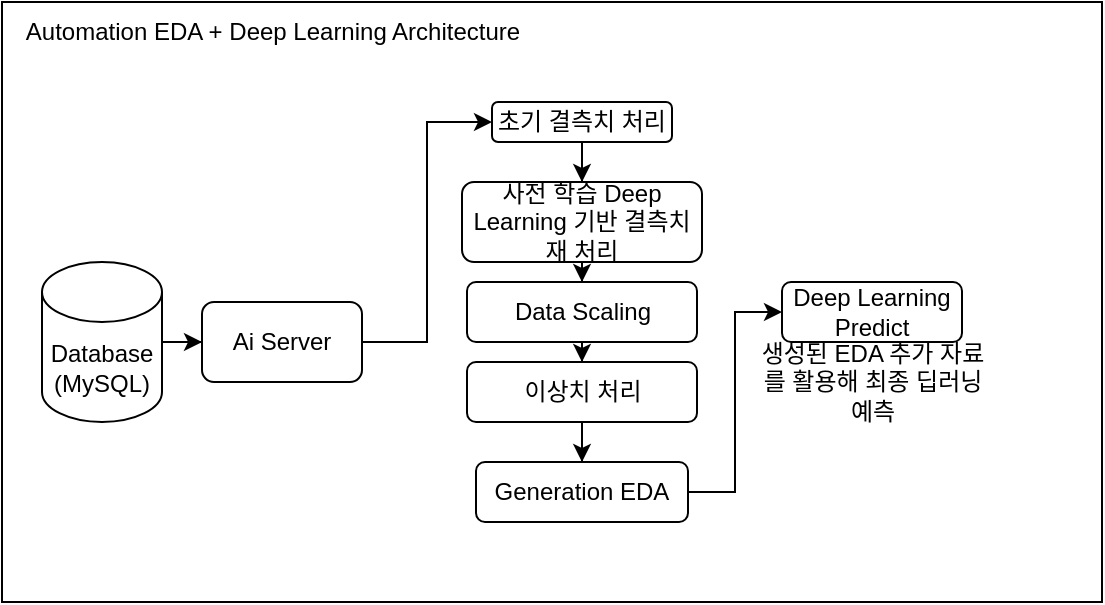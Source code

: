 <mxfile version="26.2.5">
  <diagram name="페이지-1" id="38zYhFKxZBwkpCwip8eT">
    <mxGraphModel dx="654" dy="394" grid="1" gridSize="10" guides="1" tooltips="1" connect="1" arrows="1" fold="1" page="1" pageScale="1" pageWidth="827" pageHeight="1169" math="0" shadow="0">
      <root>
        <mxCell id="0" />
        <mxCell id="1" parent="0" />
        <mxCell id="eCZhi4n0righIeJiYxFv-3" value="" style="rounded=0;whiteSpace=wrap;html=1;" vertex="1" parent="1">
          <mxGeometry x="90" y="70" width="550" height="300" as="geometry" />
        </mxCell>
        <mxCell id="eCZhi4n0righIeJiYxFv-7" style="edgeStyle=orthogonalEdgeStyle;rounded=0;orthogonalLoop=1;jettySize=auto;html=1;entryX=0;entryY=0.5;entryDx=0;entryDy=0;" edge="1" parent="1" source="eCZhi4n0righIeJiYxFv-2" target="eCZhi4n0righIeJiYxFv-6">
          <mxGeometry relative="1" as="geometry" />
        </mxCell>
        <mxCell id="eCZhi4n0righIeJiYxFv-2" value="Database&lt;div&gt;(MySQL)&lt;/div&gt;" style="shape=cylinder3;whiteSpace=wrap;html=1;boundedLbl=1;backgroundOutline=1;size=15;" vertex="1" parent="1">
          <mxGeometry x="110" y="200" width="60" height="80" as="geometry" />
        </mxCell>
        <mxCell id="eCZhi4n0righIeJiYxFv-4" value="Automation EDA + Deep Learning Architecture" style="text;html=1;align=center;verticalAlign=middle;resizable=0;points=[];autosize=1;strokeColor=none;fillColor=none;" vertex="1" parent="1">
          <mxGeometry x="90" y="70" width="270" height="30" as="geometry" />
        </mxCell>
        <mxCell id="eCZhi4n0righIeJiYxFv-21" style="edgeStyle=orthogonalEdgeStyle;rounded=0;orthogonalLoop=1;jettySize=auto;html=1;entryX=0;entryY=0.5;entryDx=0;entryDy=0;" edge="1" parent="1" source="eCZhi4n0righIeJiYxFv-6" target="eCZhi4n0righIeJiYxFv-11">
          <mxGeometry relative="1" as="geometry" />
        </mxCell>
        <mxCell id="eCZhi4n0righIeJiYxFv-6" value="Ai Server" style="rounded=1;whiteSpace=wrap;html=1;" vertex="1" parent="1">
          <mxGeometry x="190" y="220" width="80" height="40" as="geometry" />
        </mxCell>
        <mxCell id="eCZhi4n0righIeJiYxFv-23" style="edgeStyle=orthogonalEdgeStyle;rounded=0;orthogonalLoop=1;jettySize=auto;html=1;entryX=0;entryY=0.5;entryDx=0;entryDy=0;" edge="1" parent="1" source="eCZhi4n0righIeJiYxFv-9" target="eCZhi4n0righIeJiYxFv-22">
          <mxGeometry relative="1" as="geometry" />
        </mxCell>
        <mxCell id="eCZhi4n0righIeJiYxFv-9" value="Generation EDA" style="rounded=1;whiteSpace=wrap;html=1;" vertex="1" parent="1">
          <mxGeometry x="327" y="300" width="106" height="30" as="geometry" />
        </mxCell>
        <mxCell id="eCZhi4n0righIeJiYxFv-13" style="edgeStyle=orthogonalEdgeStyle;rounded=0;orthogonalLoop=1;jettySize=auto;html=1;entryX=0.5;entryY=0;entryDx=0;entryDy=0;" edge="1" parent="1" source="eCZhi4n0righIeJiYxFv-11" target="eCZhi4n0righIeJiYxFv-12">
          <mxGeometry relative="1" as="geometry" />
        </mxCell>
        <mxCell id="eCZhi4n0righIeJiYxFv-11" value="초기 결측치 처리" style="rounded=1;whiteSpace=wrap;html=1;" vertex="1" parent="1">
          <mxGeometry x="335" y="120" width="90" height="20" as="geometry" />
        </mxCell>
        <mxCell id="eCZhi4n0righIeJiYxFv-17" style="edgeStyle=orthogonalEdgeStyle;rounded=0;orthogonalLoop=1;jettySize=auto;html=1;entryX=0.5;entryY=0;entryDx=0;entryDy=0;" edge="1" parent="1" source="eCZhi4n0righIeJiYxFv-12" target="eCZhi4n0righIeJiYxFv-14">
          <mxGeometry relative="1" as="geometry" />
        </mxCell>
        <mxCell id="eCZhi4n0righIeJiYxFv-12" value="사전 학습 Deep Learning 기반 결측치 재 처리" style="rounded=1;whiteSpace=wrap;html=1;" vertex="1" parent="1">
          <mxGeometry x="320" y="160" width="120" height="40" as="geometry" />
        </mxCell>
        <mxCell id="eCZhi4n0righIeJiYxFv-18" style="edgeStyle=orthogonalEdgeStyle;rounded=0;orthogonalLoop=1;jettySize=auto;html=1;" edge="1" parent="1" source="eCZhi4n0righIeJiYxFv-14" target="eCZhi4n0righIeJiYxFv-15">
          <mxGeometry relative="1" as="geometry" />
        </mxCell>
        <mxCell id="eCZhi4n0righIeJiYxFv-14" value="Data Scaling" style="rounded=1;whiteSpace=wrap;html=1;" vertex="1" parent="1">
          <mxGeometry x="322.5" y="210" width="115" height="30" as="geometry" />
        </mxCell>
        <mxCell id="eCZhi4n0righIeJiYxFv-20" style="edgeStyle=orthogonalEdgeStyle;rounded=0;orthogonalLoop=1;jettySize=auto;html=1;entryX=0.5;entryY=0;entryDx=0;entryDy=0;" edge="1" parent="1" source="eCZhi4n0righIeJiYxFv-15" target="eCZhi4n0righIeJiYxFv-9">
          <mxGeometry relative="1" as="geometry" />
        </mxCell>
        <mxCell id="eCZhi4n0righIeJiYxFv-15" value="이상치 처리" style="rounded=1;whiteSpace=wrap;html=1;" vertex="1" parent="1">
          <mxGeometry x="322.5" y="250" width="115" height="30" as="geometry" />
        </mxCell>
        <mxCell id="eCZhi4n0righIeJiYxFv-22" value="Deep Learning Predict" style="rounded=1;whiteSpace=wrap;html=1;" vertex="1" parent="1">
          <mxGeometry x="480" y="210" width="90" height="30" as="geometry" />
        </mxCell>
        <mxCell id="eCZhi4n0righIeJiYxFv-24" value="생성된 EDA 추가 자료를 활용해 최종 딥러닝 예측" style="text;html=1;align=center;verticalAlign=middle;whiteSpace=wrap;rounded=0;" vertex="1" parent="1">
          <mxGeometry x="463.75" y="250" width="122.5" height="20" as="geometry" />
        </mxCell>
      </root>
    </mxGraphModel>
  </diagram>
</mxfile>
